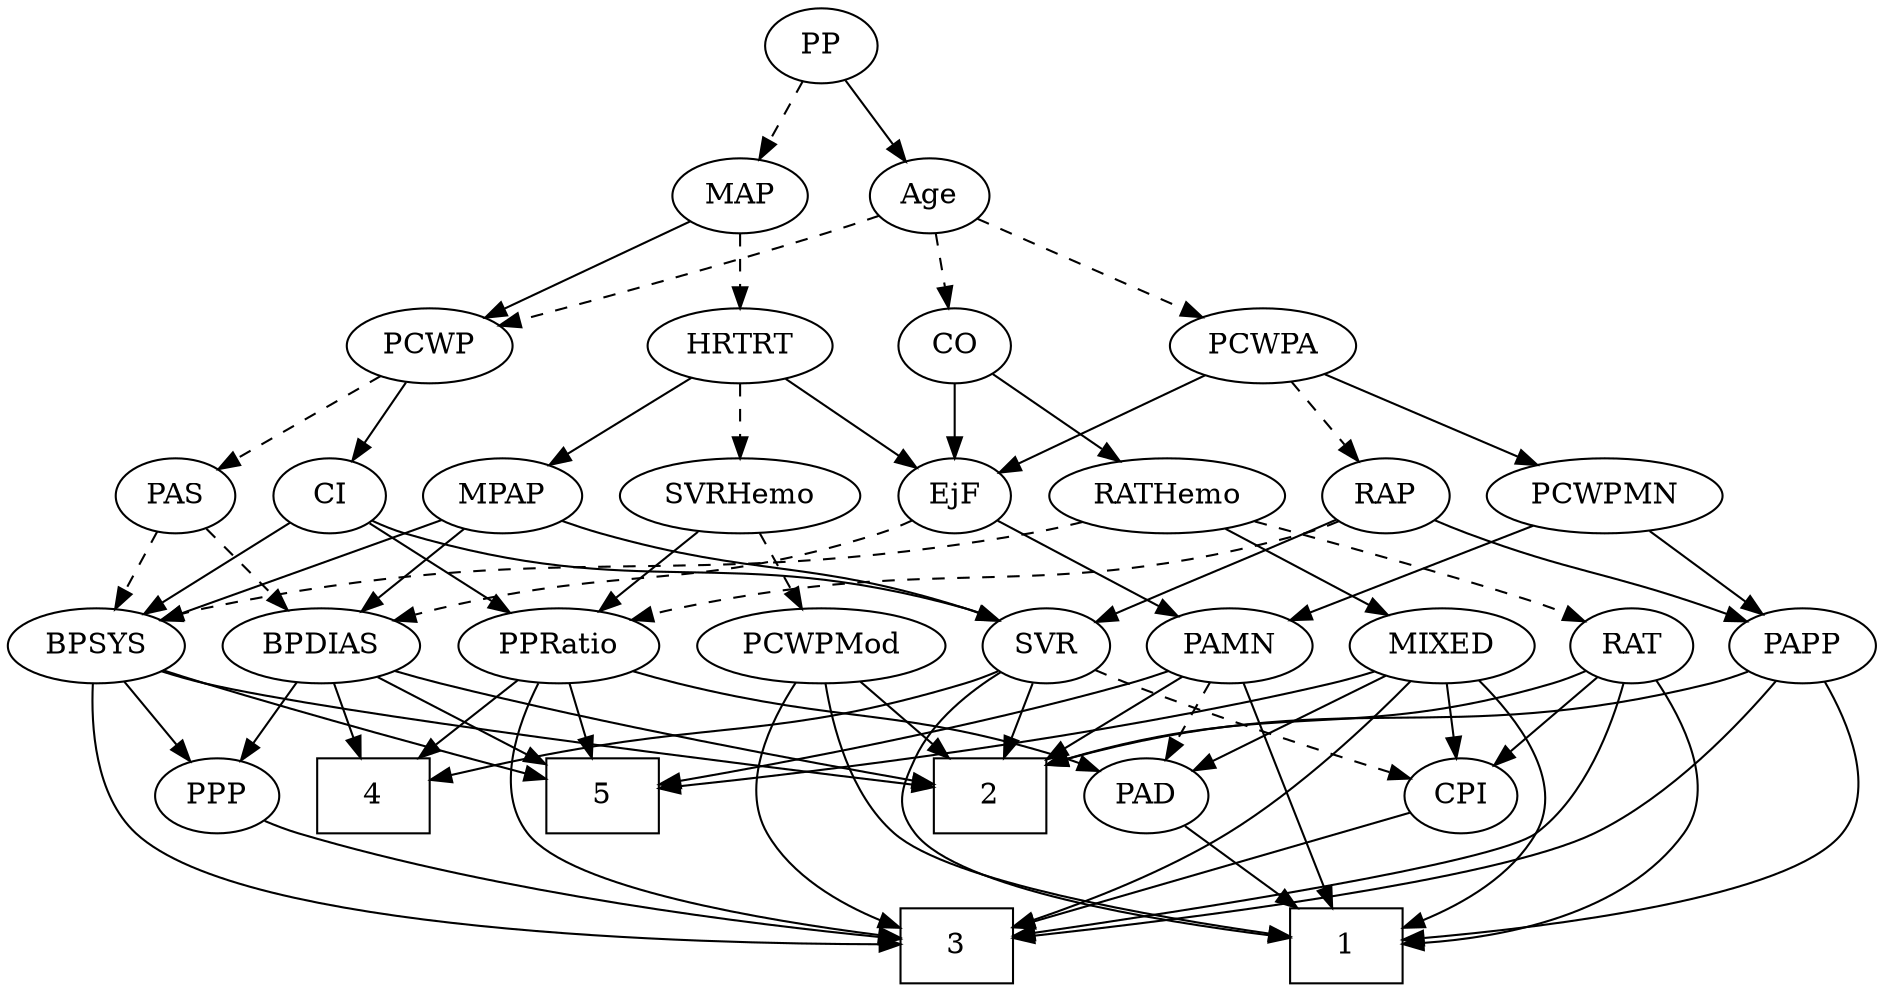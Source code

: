 strict digraph {
	graph [bb="0,0,852.17,468"];
	node [label="\N"];
	1	[height=0.5,
		pos="607.7,18",
		shape=box,
		width=0.75];
	2	[height=0.5,
		pos="438.7,90",
		shape=box,
		width=0.75];
	3	[height=0.5,
		pos="421.7,18",
		shape=box,
		width=0.75];
	4	[height=0.5,
		pos="142.7,90",
		shape=box,
		width=0.75];
	5	[height=0.5,
		pos="252.7,90",
		shape=box,
		width=0.75];
	Age	[height=0.5,
		pos="403.7,378",
		width=0.75];
	CO	[height=0.5,
		pos="413.7,306",
		width=0.75];
	Age -> CO	[pos="e,411.23,324.28 406.12,360.05 407.22,352.35 408.55,343.03 409.79,334.36",
		style=dashed];
	PCWPA	[height=0.5,
		pos="551.7,306",
		width=1.1555];
	Age -> PCWPA	[pos="e,524.62,319.81 425.22,366.82 448.84,355.65 487.17,337.52 515.45,324.14",
		style=dashed];
	PCWP	[height=0.5,
		pos="180.7,306",
		width=0.97491];
	Age -> PCWP	[pos="e,210.82,315.26 380.92,368.03 373.84,365.34 365.98,362.46 358.7,360 311.64,344.13 256.77,328.17 220.53,317.98",
		style=dashed];
	EjF	[height=0.5,
		pos="413.7,234",
		width=0.75];
	PAMN	[height=0.5,
		pos="525.7,162",
		width=1.011];
	EjF -> PAMN	[pos="e,503.92,176.61 432.7,221.13 449.8,210.44 475.23,194.54 495.18,182.07",
		style=solid];
	BPDIAS	[height=0.5,
		pos="135.7,162",
		width=1.1735];
	EjF -> BPDIAS	[pos="e,167.06,174.19 393.12,222.19 388.17,219.89 382.82,217.66 377.7,216 295.53,189.34 270.31,201.71 186.7,180 183.49,179.17 180.19,178.24 \
176.89,177.26",
		style=dashed];
	RAP	[height=0.5,
		pos="602.7,234",
		width=0.77632];
	SVR	[height=0.5,
		pos="443.7,162",
		width=0.77632];
	RAP -> SVR	[pos="e,465.95,173.36 580.44,222.64 575.59,220.42 570.48,218.11 565.7,216 528.16,199.43 518.23,196.57 480.7,180 478.9,179.21 477.06,178.39 \
475.21,177.55",
		style=solid];
	PPRatio	[height=0.5,
		pos="235.7,162",
		width=1.1013];
	RAP -> PPRatio	[pos="e,264.94,174.25 581.6,221.98 576.5,219.69 571,217.52 565.7,216 444.66,181.32 407.27,208.79 284.7,180 281.35,179.21 277.92,178.29 \
274.49,177.27",
		style=dashed];
	PAPP	[height=0.5,
		pos="783.7,162",
		width=0.88464];
	RAP -> PAPP	[pos="e,759.07,173.48 624.46,222.59 629.43,220.32 634.71,218.01 639.7,216 684.67,197.86 697.39,197.29 742.7,180 744.94,179.14 747.25,178.24 \
749.58,177.32",
		style=solid];
	MIXED	[height=0.5,
		pos="620.7,162",
		width=1.1193];
	MIXED -> 1	[pos="e,634.98,26.659 649.96,149.57 667.54,141 688.43,127.39 698.7,108 706.18,93.86 706.67,85.872 698.7,72 687.03,51.704 664.27,38.451 \
644.43,30.274",
		style=solid];
	MIXED -> 3	[pos="e,448.7,25.697 611.33,144.44 599.48,124.78 577.36,92.147 550.7,72 523.03,51.097 485.95,36.995 458.65,28.626",
		style=solid];
	MIXED -> 5	[pos="e,279.8,94.009 590.53,149.86 584.04,147.72 577.19,145.63 570.7,144 470.59,118.82 349.68,102.41 289.89,95.207",
		style=solid];
	PAD	[height=0.5,
		pos="512.7,90",
		width=0.79437];
	MIXED -> PAD	[pos="e,531.99,103.5 598.84,146.83 582,135.92 558.59,120.75 540.43,108.97",
		style=solid];
	CPI	[height=0.5,
		pos="662.7,90",
		width=0.75];
	MIXED -> CPI	[pos="e,653.1,106.99 630.65,144.41 635.8,135.83 642.18,125.19 647.89,115.67",
		style=solid];
	MPAP	[height=0.5,
		pos="215.7,234",
		width=0.97491];
	BPSYS	[height=0.5,
		pos="37.697,162",
		width=1.0471];
	MPAP -> BPSYS	[pos="e,65.869,174.08 188.66,222.37 158.48,210.5 109.41,191.2 75.452,177.85",
		style=solid];
	MPAP -> SVR	[pos="e,422.07,173.77 242.5,222.02 248.13,219.89 254.07,217.77 259.7,216 323.87,195.84 343.18,202.14 406.7,180 408.6,179.34 410.54,178.61 \
412.48,177.84",
		style=solid];
	MPAP -> BPDIAS	[pos="e,153.47,178.55 198.73,218.15 187.82,208.61 173.44,196.03 161.17,185.29",
		style=solid];
	BPSYS -> 2	[pos="e,411.61,94.348 65.747,149.83 71.919,147.66 78.472,145.58 84.697,144 144.25,128.93 322.95,105.53 401.25,95.65",
		style=solid];
	BPSYS -> 3	[pos="e,394.67,18.344 30.942,143.97 24.33,124.17 17.521,91.689 34.697,72 79.945,20.132 296.77,17.197 384.62,18.205",
		style=solid];
	BPSYS -> 5	[pos="e,225.52,99.193 66.714,150.29 72.647,148.16 78.861,145.97 84.697,144 129.46,128.85 181.39,112.68 215.53,102.24",
		style=solid];
	PPP	[height=0.5,
		pos="70.697,90",
		width=0.75];
	BPSYS -> PPP	[pos="e,63.009,107.31 45.685,144.05 49.592,135.77 54.377,125.62 58.711,116.42",
		style=solid];
	PAD -> 1	[pos="e,584.51,36.082 530.57,75.834 543.44,66.343 561.16,53.288 576.37,42.082",
		style=solid];
	CO -> EjF	[pos="e,413.7,252.1 413.7,287.7 413.7,279.98 413.7,270.71 413.7,262.11",
		style=solid];
	RATHemo	[height=0.5,
		pos="507.7,234",
		width=1.3721];
	CO -> RATHemo	[pos="e,486.81,250.55 431.38,291.83 444.66,281.94 463.14,268.18 478.59,256.67",
		style=solid];
	PAS	[height=0.5,
		pos="63.697,234",
		width=0.75];
	PAS -> BPSYS	[pos="e,43.995,179.96 57.535,216.41 54.535,208.34 50.857,198.43 47.486,189.35",
		style=dashed];
	PAS -> BPDIAS	[pos="e,119.39,178.85 78.267,218.83 87.949,209.42 100.88,196.85 112.02,186.01",
		style=dashed];
	PAMN -> 1	[pos="e,597.68,36.346 535.26,144.43 549.37,120.01 575.88,74.101 592.62,45.114",
		style=solid];
	PAMN -> 2	[pos="e,459.87,108.04 507.25,146.15 495.76,136.92 480.75,124.83 467.7,114.33",
		style=solid];
	PAMN -> 5	[pos="e,280.03,96.131 498.29,149.99 492.53,147.86 486.45,145.75 480.7,144 414.5,123.9 335.52,107.09 290.03,98.091",
		style=solid];
	PAMN -> PAD	[pos="e,515.9,108.28 522.55,144.05 521.12,136.35 519.39,127.03 517.78,118.36",
		style=dashed];
	RATHemo -> MIXED	[pos="e,597.92,177.11 531.66,218.15 548.47,207.74 571.12,193.71 589.36,182.41",
		style=solid];
	RATHemo -> BPSYS	[pos="e,65.69,174.41 472.06,221.42 464.73,219.36 457.01,217.42 449.7,216 289.67,184.94 243.68,216 84.697,180 81.663,179.31 78.558,178.49 \
75.46,177.57",
		style=dashed];
	RAT	[height=0.5,
		pos="706.7,162",
		width=0.75827];
	RATHemo -> RAT	[pos="e,685.35,173.31 545.12,222.09 578.23,212.12 627.68,196.46 669.7,180 671.78,179.18 673.92,178.31 676.06,177.4",
		style=dashed];
	CPI -> 3	[pos="e,448.76,26.862 638.26,81.903 595.83,69.579 508.31,44.157 458.49,29.688",
		style=solid];
	RAT -> 1	[pos="e,634.72,18.873 727.33,150.16 742.16,141.1 761.01,126.66 769.7,108 776.45,93.495 779.09,84.954 769.7,72 741.36,32.91 683.34,22.119 \
644.98,19.433",
		style=solid];
	RAT -> 2	[pos="e,465.92,104.75 685.53,150.19 680.44,147.89 674.95,145.66 669.7,144 588.63,118.33 560.55,133.86 475.45,107.77",
		style=solid];
	RAT -> 3	[pos="e,448.78,22.319 710.65,143.88 714.14,124 716.29,91.437 698.7,72 682.68,54.312 530.48,32.834 458.75,23.592",
		style=solid];
	RAT -> CPI	[pos="e,672.64,106.82 696.71,145.12 691.2,136.34 684.23,125.26 678.04,115.42",
		style=solid];
	SVR -> 1	[pos="e,580.51,21.954 428.19,146.66 410.03,128.11 384.57,95.405 402.7,72 423.06,45.705 517.04,30.104 570.41,23.216",
		style=solid];
	SVR -> 2	[pos="e,439.92,108.1 442.46,143.7 441.91,135.98 441.25,126.71 440.63,118.11",
		style=solid];
	SVR -> 4	[pos="e,169.7,97.468 422.53,150.2 417.44,147.91 411.95,145.68 406.7,144 324.82,117.87 300.82,125.62 216.7,108 204.62,105.47 191.49,102.52 \
179.68,99.791",
		style=solid];
	SVR -> CPI	[pos="e,637.59,97.061 465.38,150.39 470.36,148.14 475.66,145.88 480.7,144 530.87,125.29 590.78,108.95 627.79,99.531",
		style=dashed];
	PCWPMod	[height=0.5,
		pos="345.7,162",
		width=1.4443];
	PCWPMod -> 1	[pos="e,580.55,18.854 350.12,143.81 356.24,123.54 369.29,90.29 392.7,72 444.83,31.263 524.03,21.345 570.35,19.22",
		style=solid];
	PCWPMod -> 2	[pos="e,415.83,108.21 366.34,145.46 378.48,136.33 394.07,124.59 407.67,114.35",
		style=solid];
	PCWPMod -> 3	[pos="e,394.27,26.899 336.94,144.09 328.52,125.27 318.81,94.542 331.7,72 343.09,52.068 365.23,38.888 384.7,30.657",
		style=solid];
	PCWPA -> EjF	[pos="e,434.58,245.59 525.74,291.83 502.44,280.02 468.24,262.67 443.77,250.25",
		style=solid];
	PCWPA -> RAP	[pos="e,591.4,250.51 563.78,288.41 570.25,279.53 578.33,268.44 585.45,258.67",
		style=dashed];
	PCWPMN	[height=0.5,
		pos="698.7,234",
		width=1.3902];
	PCWPA -> PCWPMN	[pos="e,669.64,248.84 578.66,292.16 601.62,281.23 634.87,265.4 660.55,253.16",
		style=solid];
	PCWPMN -> PAMN	[pos="e,553.1,174.09 666.56,220 637.11,208.08 593.52,190.44 562.65,177.95",
		style=solid];
	PCWPMN -> PAPP	[pos="e,766.5,177.16 717.98,217.12 729.96,207.26 745.48,194.47 758.43,183.81",
		style=solid];
	SVRHemo	[height=0.5,
		pos="318.7,234",
		width=1.3902];
	SVRHemo -> PCWPMod	[pos="e,339.03,180.28 325.23,216.05 328.27,208.18 331.96,198.62 335.36,189.79",
		style=dashed];
	SVRHemo -> PPRatio	[pos="e,253.6,178.1 299.86,217.12 288.48,207.52 273.83,195.16 261.39,184.67",
		style=solid];
	BPDIAS -> 2	[pos="e,411.6,95.646 167.08,149.91 173.53,147.81 180.3,145.73 186.7,144 262.23,123.54 352.29,106.28 401.7,97.409",
		style=solid];
	BPDIAS -> 4	[pos="e,140.99,108.1 137.43,143.7 138.2,135.98 139.13,126.71 139.99,118.11",
		style=solid];
	BPDIAS -> 5	[pos="e,225.65,107.18 159.09,147 175.67,137.08 198.22,123.59 217.03,112.34",
		style=solid];
	BPDIAS -> PPP	[pos="e,84.499,105.86 120.95,145.12 112.23,135.73 101.06,123.7 91.463,113.36",
		style=solid];
	MAP	[height=0.5,
		pos="318.7,378",
		width=0.84854];
	MAP -> PCWP	[pos="e,205.03,319.34 296.22,365.6 273.91,354.28 239.45,336.8 213.97,323.88",
		style=solid];
	HRTRT	[height=0.5,
		pos="318.7,306",
		width=1.1013];
	MAP -> HRTRT	[pos="e,318.7,324.1 318.7,359.7 318.7,351.98 318.7,342.71 318.7,334.11",
		style=dashed];
	PP	[height=0.5,
		pos="356.7,450",
		width=0.75];
	PP -> Age	[pos="e,393.07,394.82 367.36,433.12 373.25,424.34 380.69,413.26 387.3,403.42",
		style=solid];
	PP -> MAP	[pos="e,327.73,395.63 347.88,432.76 343.34,424.4 337.71,414.02 332.6,404.61",
		style=dashed];
	PPP -> 3	[pos="e,394.57,21.045 91.246,78.113 96.201,75.822 101.55,73.613 106.7,72 204.28,41.391 324.75,27.377 384.48,21.934",
		style=solid];
	PPRatio -> 3	[pos="e,394.51,21.954 224.94,144.46 213.87,125.14 200.35,93.112 216.7,72 237.06,45.705 331.04,30.104 384.41,23.216",
		style=solid];
	PPRatio -> 4	[pos="e,165.34,108.04 215.97,146.15 203.7,136.92 187.65,124.83 173.7,114.33",
		style=solid];
	PPRatio -> 5	[pos="e,248.5,108.28 239.81,144.05 241.7,136.26 244,126.82 246.12,118.08",
		style=solid];
	PPRatio -> PAD	[pos="e,490.93,101.78 265.28,149.96 271.63,147.8 278.35,145.69 284.7,144 367.74,121.85 392.69,133.72 474.7,108 476.97,107.29 479.28,106.48 \
481.59,105.61",
		style=solid];
	PCWP -> PAS	[pos="e,83.272,246.71 158.69,291.83 139.78,280.52 112.39,264.13 91.877,251.86",
		style=dashed];
	CI	[height=0.5,
		pos="135.7,234",
		width=0.75];
	PCWP -> CI	[pos="e,146.08,251.15 170.26,288.76 164.69,280.11 157.73,269.27 151.51,259.6",
		style=solid];
	CI -> BPSYS	[pos="e,57.924,177.45 117.72,220.16 103.32,209.88 82.852,195.25 66.22,183.37",
		style=solid];
	CI -> SVR	[pos="e,422.57,173.93 156.23,222.06 161.18,219.77 166.54,217.58 171.7,216 272.75,185.12 305.49,210.35 406.7,180 408.84,179.36 411.02,178.61 \
413.2,177.8",
		style=solid];
	CI -> PPRatio	[pos="e,214.86,177.59 153.57,220.49 168.21,210.24 189.22,195.53 206.33,183.56",
		style=solid];
	PAPP -> 1	[pos="e,634.77,20.894 805.86,148.91 820.14,139.76 837.52,125.75 845.7,108 852.39,93.468 855.71,84.483 845.7,72 820.97,41.156 705.62,27.106 \
645.06,21.764",
		style=solid];
	PAPP -> 2	[pos="e,465.87,104.89 759.78,149.87 754.26,147.64 748.35,145.52 742.7,144 629.72,113.55 591.94,140.56 475.51,107.7",
		style=solid];
	PAPP -> 3	[pos="e,448.89,22.675 776.31,144.17 766.36,123.62 746.61,89.434 718.7,72 696.87,58.369 533.55,34.436 458.83,24.048",
		style=solid];
	HRTRT -> EjF	[pos="e,396.13,247.94 338.84,290.15 353.18,279.59 372.56,265.31 388.01,253.92",
		style=solid];
	HRTRT -> MPAP	[pos="e,235.96,248.77 297.35,290.5 282,280.06 261.12,265.87 244.32,254.45",
		style=solid];
	HRTRT -> SVRHemo	[pos="e,318.7,252.1 318.7,287.7 318.7,279.98 318.7,270.71 318.7,262.11",
		style=dashed];
}
